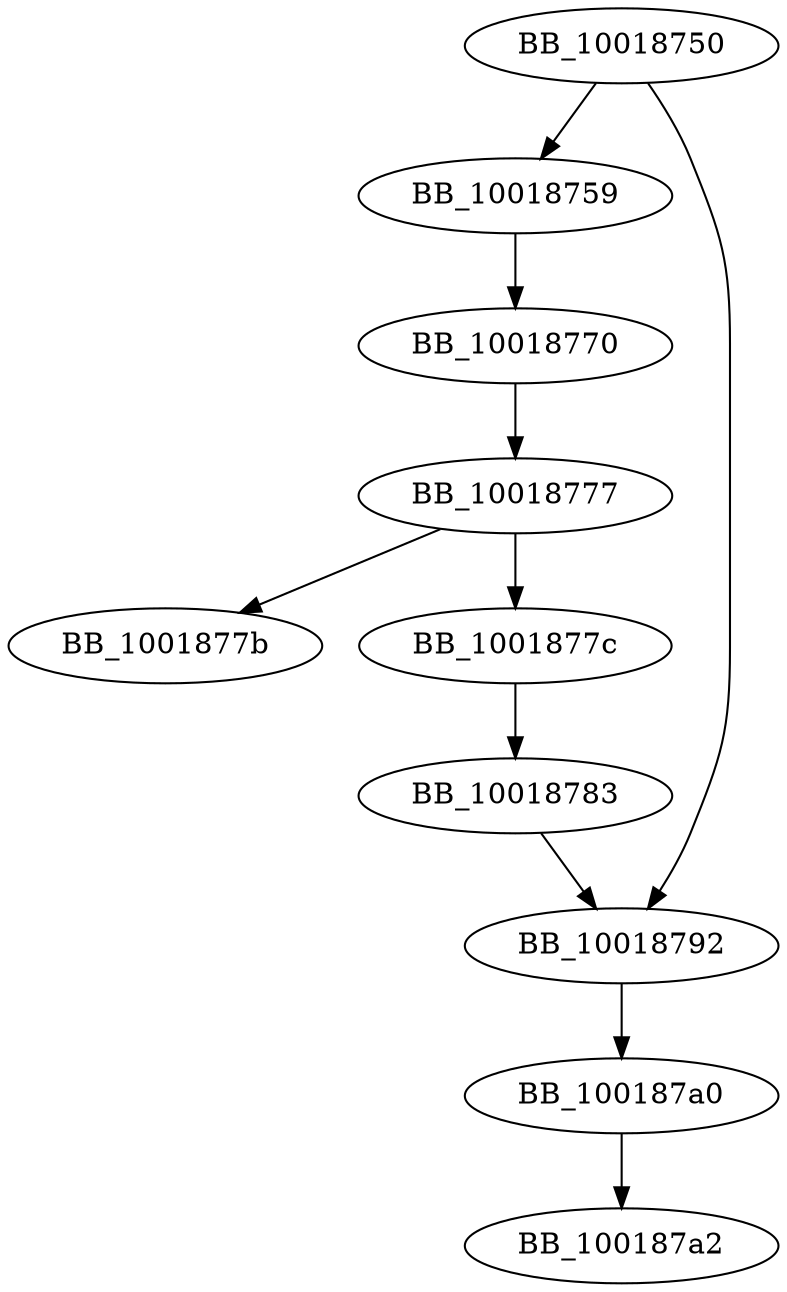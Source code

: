 DiGraph __initMTAoncurrentthread{
BB_10018750->BB_10018759
BB_10018750->BB_10018792
BB_10018759->BB_10018770
BB_10018770->BB_10018777
BB_10018777->BB_1001877b
BB_10018777->BB_1001877c
BB_1001877c->BB_10018783
BB_10018783->BB_10018792
BB_10018792->BB_100187a0
BB_100187a0->BB_100187a2
}

